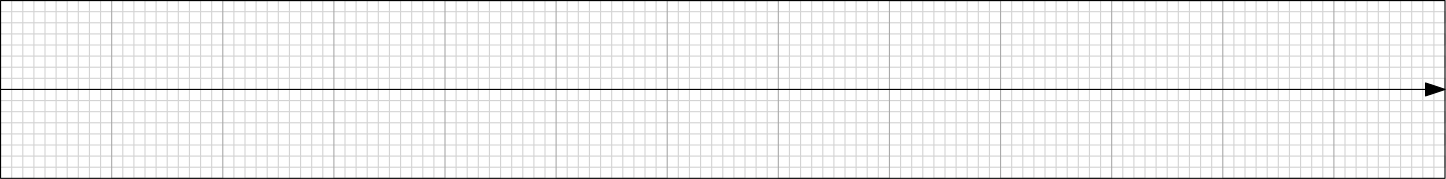 <?xml version="1.0"?>
<!DOCTYPE ipe SYSTEM "ipe.dtd">
<ipe version="70005" creator="Ipe 7.1.4">
<info created="D:20140512190548" modified="D:20140512191212"/>
<ipestyle name="basic">
<symbol name="arrow/arc(spx)">
<path stroke="sym-stroke" fill="sym-stroke" pen="sym-pen">
0 0 m
-1 0.333 l
-1 -0.333 l
h
</path>
</symbol>
<symbol name="arrow/farc(spx)">
<path stroke="sym-stroke" fill="white" pen="sym-pen">
0 0 m
-1 0.333 l
-1 -0.333 l
h
</path>
</symbol>
<symbol name="mark/circle(sx)" transformations="translations">
<path fill="sym-stroke">
0.6 0 0 0.6 0 0 e
0.4 0 0 0.4 0 0 e
</path>
</symbol>
<symbol name="mark/disk(sx)" transformations="translations">
<path fill="sym-stroke">
0.6 0 0 0.6 0 0 e
</path>
</symbol>
<symbol name="mark/fdisk(sfx)" transformations="translations">
<group>
<path fill="sym-fill">
0.5 0 0 0.5 0 0 e
</path>
<path fill="sym-stroke" fillrule="eofill">
0.6 0 0 0.6 0 0 e
0.4 0 0 0.4 0 0 e
</path>
</group>
</symbol>
<symbol name="mark/box(sx)" transformations="translations">
<path fill="sym-stroke" fillrule="eofill">
-0.6 -0.6 m
0.6 -0.6 l
0.6 0.6 l
-0.6 0.6 l
h
-0.4 -0.4 m
0.4 -0.4 l
0.4 0.4 l
-0.4 0.4 l
h
</path>
</symbol>
<symbol name="mark/square(sx)" transformations="translations">
<path fill="sym-stroke">
-0.6 -0.6 m
0.6 -0.6 l
0.6 0.6 l
-0.6 0.6 l
h
</path>
</symbol>
<symbol name="mark/fsquare(sfx)" transformations="translations">
<group>
<path fill="sym-fill">
-0.5 -0.5 m
0.5 -0.5 l
0.5 0.5 l
-0.5 0.5 l
h
</path>
<path fill="sym-stroke" fillrule="eofill">
-0.6 -0.6 m
0.6 -0.6 l
0.6 0.6 l
-0.6 0.6 l
h
-0.4 -0.4 m
0.4 -0.4 l
0.4 0.4 l
-0.4 0.4 l
h
</path>
</group>
</symbol>
<symbol name="mark/cross(sx)" transformations="translations">
<group>
<path fill="sym-stroke">
-0.43 -0.57 m
0.57 0.43 l
0.43 0.57 l
-0.57 -0.43 l
h
</path>
<path fill="sym-stroke">
-0.43 0.57 m
0.57 -0.43 l
0.43 -0.57 l
-0.57 0.43 l
h
</path>
</group>
</symbol>
<symbol name="arrow/fnormal(spx)">
<path stroke="sym-stroke" fill="white" pen="sym-pen">
0 0 m
-1 0.333 l
-1 -0.333 l
h
</path>
</symbol>
<symbol name="arrow/pointed(spx)">
<path stroke="sym-stroke" fill="sym-stroke" pen="sym-pen">
0 0 m
-1 0.333 l
-0.8 0 l
-1 -0.333 l
h
</path>
</symbol>
<symbol name="arrow/fpointed(spx)">
<path stroke="sym-stroke" fill="white" pen="sym-pen">
0 0 m
-1 0.333 l
-0.8 0 l
-1 -0.333 l
h
</path>
</symbol>
<symbol name="arrow/linear(spx)">
<path stroke="sym-stroke" pen="sym-pen">
-1 0.333 m
0 0 l
-1 -0.333 l
</path>
</symbol>
<symbol name="arrow/fdouble(spx)">
<path stroke="sym-stroke" fill="white" pen="sym-pen">
0 0 m
-1 0.333 l
-1 -0.333 l
h
-1 0 m
-2 0.333 l
-2 -0.333 l
h
</path>
</symbol>
<symbol name="arrow/double(spx)">
<path stroke="sym-stroke" fill="sym-stroke" pen="sym-pen">
0 0 m
-1 0.333 l
-1 -0.333 l
h
-1 0 m
-2 0.333 l
-2 -0.333 l
h
</path>
</symbol>
<pen name="heavier" value="0.8"/>
<pen name="fat" value="1.2"/>
<pen name="ultrafat" value="2"/>
<symbolsize name="large" value="5"/>
<symbolsize name="small" value="2"/>
<symbolsize name="tiny" value="1.1"/>
<arrowsize name="large" value="10"/>
<arrowsize name="small" value="5"/>
<arrowsize name="tiny" value="3"/>
<color name="red" value="1 0 0"/>
<color name="green" value="0 1 0"/>
<color name="blue" value="0 0 1"/>
<color name="yellow" value="1 1 0"/>
<color name="orange" value="1 0.647 0"/>
<color name="gold" value="1 0.843 0"/>
<color name="purple" value="0.627 0.125 0.941"/>
<color name="gray" value="0.745"/>
<color name="brown" value="0.647 0.165 0.165"/>
<color name="navy" value="0 0 0.502"/>
<color name="pink" value="1 0.753 0.796"/>
<color name="seagreen" value="0.18 0.545 0.341"/>
<color name="turquoise" value="0.251 0.878 0.816"/>
<color name="violet" value="0.933 0.51 0.933"/>
<color name="darkblue" value="0 0 0.545"/>
<color name="darkcyan" value="0 0.545 0.545"/>
<color name="darkgray" value="0.663"/>
<color name="darkgreen" value="0 0.392 0"/>
<color name="darkmagenta" value="0.545 0 0.545"/>
<color name="darkorange" value="1 0.549 0"/>
<color name="darkred" value="0.545 0 0"/>
<color name="lightblue" value="0.678 0.847 0.902"/>
<color name="lightcyan" value="0.878 1 1"/>
<color name="lightgray" value="0.827"/>
<color name="lightgreen" value="0.565 0.933 0.565"/>
<color name="lightyellow" value="1 1 0.878"/>
<dashstyle name="dashed" value="[4] 0"/>
<dashstyle name="dotted" value="[1 3] 0"/>
<dashstyle name="dash dotted" value="[4 2 1 2] 0"/>
<dashstyle name="dash dot dotted" value="[4 2 1 2 1 2] 0"/>
<textsize name="large" value="\large"/>
<textsize name="Large" value="\Large"/>
<textsize name="LARGE" value="\LARGE"/>
<textsize name="huge" value="\huge"/>
<textsize name="Huge" value="\Huge"/>
<textsize name="small" value="\small"/>
<textsize name="footnote" value="\footnotesize"/>
<textsize name="tiny" value="\tiny"/>
<textstyle name="center" begin="\begin{center}" end="\end{center}"/>
<textstyle name="itemize" begin="\begin{itemize}" end="\end{itemize}"/>
<textstyle name="item" begin="\begin{itemize}\item{}" end="\end{itemize}"/>
<gridsize name="4 pts" value="4"/>
<gridsize name="8 pts (~3 mm)" value="8"/>
<gridsize name="16 pts (~6 mm)" value="16"/>
<gridsize name="32 pts (~12 mm)" value="32"/>
<gridsize name="10 pts (~3.5 mm)" value="10"/>
<gridsize name="20 pts (~7 mm)" value="20"/>
<gridsize name="14 pts (~5 mm)" value="14"/>
<gridsize name="28 pts (~10 mm)" value="28"/>
<gridsize name="56 pts (~20 mm)" value="56"/>
<anglesize name="90 deg" value="90"/>
<anglesize name="60 deg" value="60"/>
<anglesize name="45 deg" value="45"/>
<anglesize name="30 deg" value="30"/>
<anglesize name="22.5 deg" value="22.5"/>
<tiling name="falling" angle="-60" step="4" width="1"/>
<tiling name="rising" angle="30" step="4" width="1"/>
</ipestyle>
<page>
<layer name="alpha"/>
<view layers="alpha" active="alpha"/>
<path layer="alpha" stroke="lightgray">
16 708 m
536 708 l
536 712 l
16 712 l
16 716 l
536 716 l
536 720 l
16 720 l
16 724 l
536 724 l
536 728 l
16 728 l
16 732 l
536 732 l
536 740 l
16 740 l
16 744 l
536 744 l
536 748 l
16 748 l
16 752 l
536 752 l
536 756 l
16 756 l
16 760 l
536 760 l
536 764 l
16 764 l
</path>
<path stroke="lightgray">
20 704 m
20 768 l
24 768 l
24 704 l
28 704 l
28 768 l
32 768 l
32 704 l
36 704 l
36 768 l
40 768 l
40 704 l
44 704 l
44 768 l
48 768 l
48 704 l
52 704 l
52 768 l
</path>
<path matrix="1 0 0 1 40 0" stroke="lightgray">
20 704 m
20 768 l
24 768 l
24 704 l
28 704 l
28 768 l
32 768 l
32 704 l
36 704 l
36 768 l
40 768 l
40 704 l
44 704 l
44 768 l
48 768 l
48 704 l
52 704 l
52 768 l
</path>
<path matrix="1 0 0 1 80 0" stroke="lightgray">
20 704 m
20 768 l
24 768 l
24 704 l
28 704 l
28 768 l
32 768 l
32 704 l
36 704 l
36 768 l
40 768 l
40 704 l
44 704 l
44 768 l
48 768 l
48 704 l
52 704 l
52 768 l
</path>
<path matrix="1 0 0 1 120 0" stroke="lightgray">
20 704 m
20 768 l
24 768 l
24 704 l
28 704 l
28 768 l
32 768 l
32 704 l
36 704 l
36 768 l
40 768 l
40 704 l
44 704 l
44 768 l
48 768 l
48 704 l
52 704 l
52 768 l
</path>
<path matrix="1 0 0 1 160 0" stroke="lightgray">
20 704 m
20 768 l
24 768 l
24 704 l
28 704 l
28 768 l
32 768 l
32 704 l
36 704 l
36 768 l
40 768 l
40 704 l
44 704 l
44 768 l
48 768 l
48 704 l
52 704 l
52 768 l
</path>
<path matrix="1 0 0 1 200 0" stroke="lightgray">
20 704 m
20 768 l
24 768 l
24 704 l
28 704 l
28 768 l
32 768 l
32 704 l
36 704 l
36 768 l
40 768 l
40 704 l
44 704 l
44 768 l
48 768 l
48 704 l
52 704 l
52 768 l
</path>
<path matrix="1 0 0 1 240 0" stroke="lightgray">
20 704 m
20 768 l
24 768 l
24 704 l
28 704 l
28 768 l
32 768 l
32 704 l
36 704 l
36 768 l
40 768 l
40 704 l
44 704 l
44 768 l
48 768 l
48 704 l
52 704 l
52 768 l
</path>
<path matrix="1 0 0 1 280 0" stroke="lightgray">
20 704 m
20 768 l
24 768 l
24 704 l
28 704 l
28 768 l
32 768 l
32 704 l
36 704 l
36 768 l
40 768 l
40 704 l
44 704 l
44 768 l
48 768 l
48 704 l
52 704 l
52 768 l
</path>
<path matrix="1 0 0 1 320 0" stroke="lightgray">
20 704 m
20 768 l
24 768 l
24 704 l
28 704 l
28 768 l
32 768 l
32 704 l
36 704 l
36 768 l
40 768 l
40 704 l
44 704 l
44 768 l
48 768 l
48 704 l
52 704 l
52 768 l
</path>
<path matrix="1 0 0 1 360 0" stroke="lightgray">
20 704 m
20 768 l
24 768 l
24 704 l
28 704 l
28 768 l
32 768 l
32 704 l
36 704 l
36 768 l
40 768 l
40 704 l
44 704 l
44 768 l
48 768 l
48 704 l
52 704 l
52 768 l
</path>
<path matrix="1 0 0 1 400 0" stroke="lightgray">
20 704 m
20 768 l
24 768 l
24 704 l
28 704 l
28 768 l
32 768 l
32 704 l
36 704 l
36 768 l
40 768 l
40 704 l
44 704 l
44 768 l
48 768 l
48 704 l
52 704 l
52 768 l
</path>
<path matrix="1 0 0 1 440 0" stroke="lightgray">
20 704 m
20 768 l
24 768 l
24 704 l
28 704 l
28 768 l
32 768 l
32 704 l
36 704 l
36 768 l
40 768 l
40 704 l
44 704 l
44 768 l
48 768 l
48 704 l
52 704 l
52 768 l
</path>
<path matrix="1 0 0 1 480 0" stroke="lightgray">
20 704 m
20 768 l
24 768 l
24 704 l
28 704 l
28 768 l
32 768 l
32 704 l
36 704 l
36 768 l
40 768 l
40 704 l
44 704 l
44 768 l
48 768 l
48 704 l
52 704 l
52 768 l
</path>
<path stroke="darkgray">
56 768 m
56 704 l
96 704 l
96 768 l
136 768 l
136 704 l
176 704 l
176 768 l
216 768 l
216 704 l
256 704 l
256 768 l
296 768 l
296 704 l
336 704 l
336 768 l
376 768 l
376 704 l
416 704 l
416 768 l
456 768 l
456 704 l
496 704 l
496 768 l
</path>
<path stroke="black" arrow="normal/normal">
16 736 m
536 736 l
</path>
<path stroke="black">
16 768 m
16 704 l
536 704 l
536 768 l
h
</path>
</page>
</ipe>

